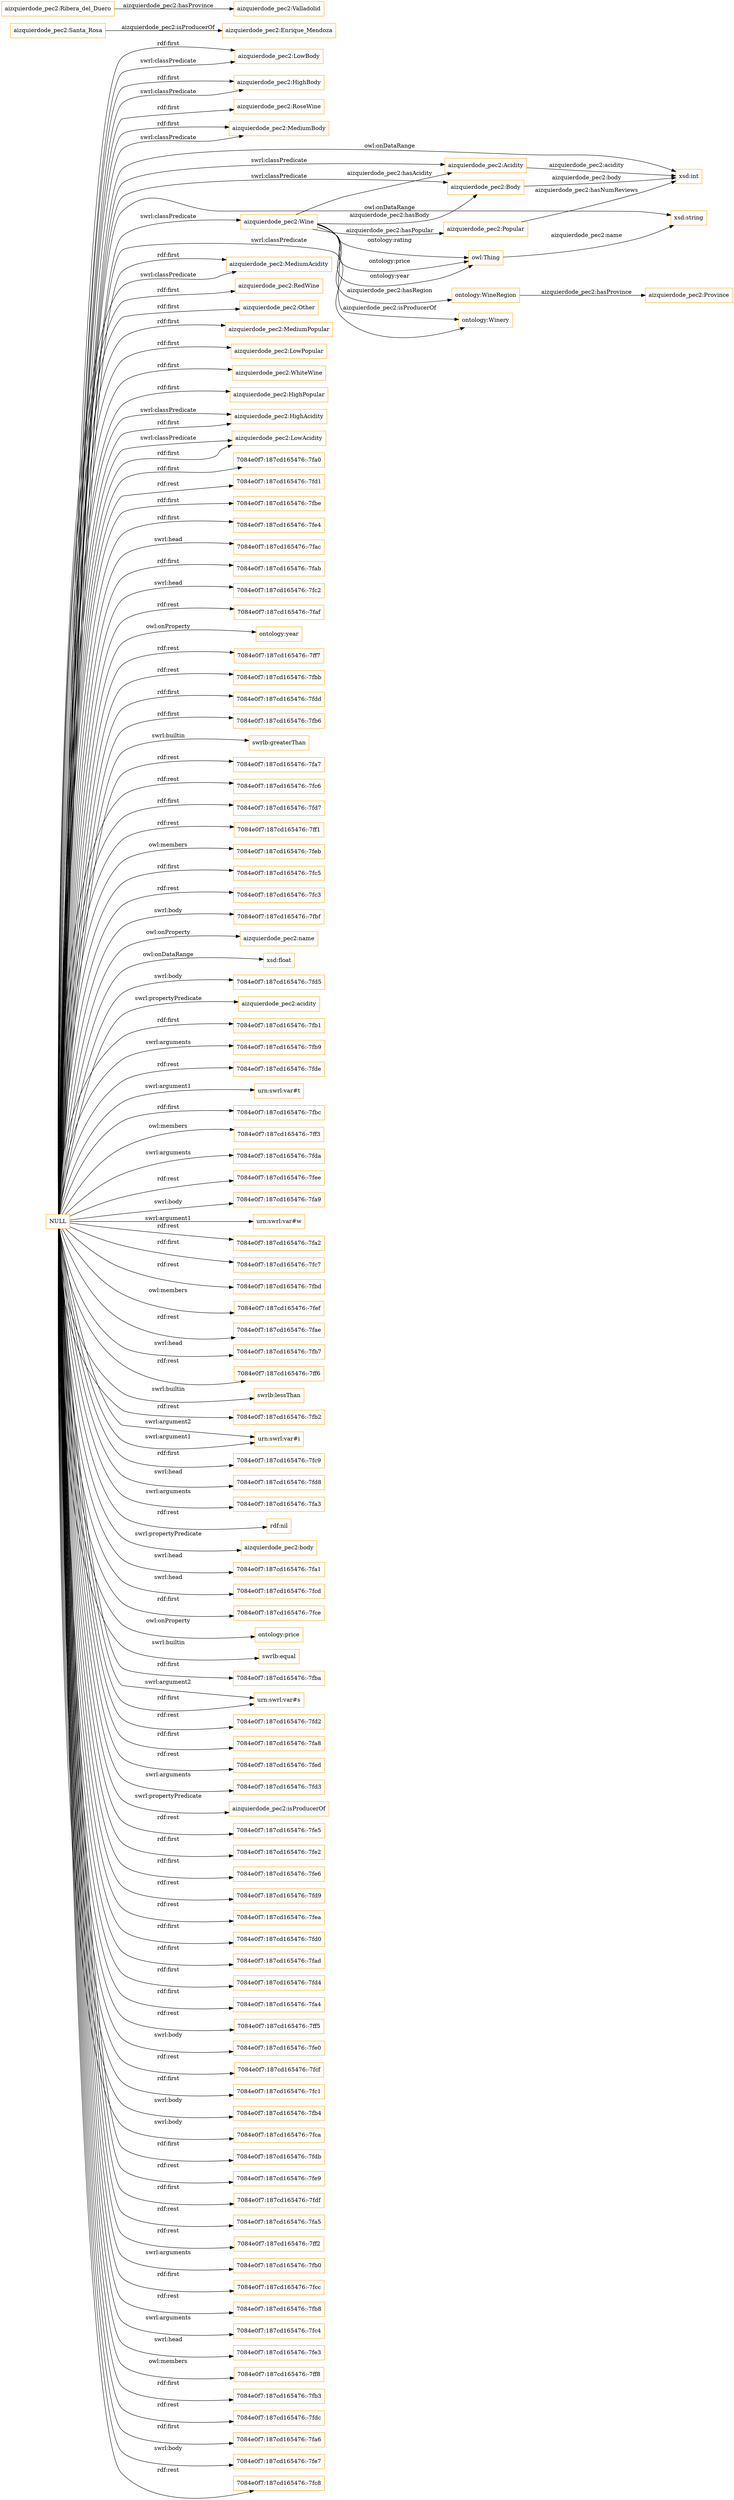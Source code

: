 digraph ar2dtool_diagram { 
rankdir=LR;
size="1501"
node [shape = rectangle, color="orange"]; "aizquierdode_pec2:LowBody" "aizquierdode_pec2:HighBody" "aizquierdode_pec2:RoseWine" "aizquierdode_pec2:MediumBody" "aizquierdode_pec2:Acidity" "aizquierdode_pec2:MediumAcidity" "aizquierdode_pec2:RedWine" "aizquierdode_pec2:Other" "aizquierdode_pec2:Wine" "aizquierdode_pec2:MediumPopular" "aizquierdode_pec2:Province" "ontology:Winery" "aizquierdode_pec2:LowPopular" "aizquierdode_pec2:Body" "aizquierdode_pec2:WhiteWine" "aizquierdode_pec2:Popular" "aizquierdode_pec2:HighPopular" "aizquierdode_pec2:HighAcidity" "ontology:WineRegion" "aizquierdode_pec2:LowAcidity" ; /*classes style*/
	"aizquierdode_pec2:Santa_Rosa" -> "aizquierdode_pec2:Enrique_Mendoza" [ label = "aizquierdode_pec2:isProducerOf" ];
	"NULL" -> "7084e0f7:187cd165476:-7fa0" [ label = "rdf:first" ];
	"NULL" -> "aizquierdode_pec2:HighBody" [ label = "swrl:classPredicate" ];
	"NULL" -> "7084e0f7:187cd165476:-7fd1" [ label = "rdf:rest" ];
	"NULL" -> "aizquierdode_pec2:Body" [ label = "swrl:classPredicate" ];
	"NULL" -> "7084e0f7:187cd165476:-7fbe" [ label = "rdf:first" ];
	"NULL" -> "7084e0f7:187cd165476:-7fe4" [ label = "rdf:first" ];
	"NULL" -> "7084e0f7:187cd165476:-7fac" [ label = "swrl:head" ];
	"NULL" -> "7084e0f7:187cd165476:-7fab" [ label = "rdf:first" ];
	"NULL" -> "7084e0f7:187cd165476:-7fc2" [ label = "swrl:head" ];
	"NULL" -> "7084e0f7:187cd165476:-7faf" [ label = "rdf:rest" ];
	"NULL" -> "ontology:year" [ label = "owl:onProperty" ];
	"NULL" -> "7084e0f7:187cd165476:-7ff7" [ label = "rdf:rest" ];
	"NULL" -> "7084e0f7:187cd165476:-7fbb" [ label = "rdf:rest" ];
	"NULL" -> "aizquierdode_pec2:Wine" [ label = "swrl:classPredicate" ];
	"NULL" -> "7084e0f7:187cd165476:-7fdd" [ label = "rdf:first" ];
	"NULL" -> "7084e0f7:187cd165476:-7fb6" [ label = "rdf:first" ];
	"NULL" -> "swrlb:greaterThan" [ label = "swrl:builtin" ];
	"NULL" -> "7084e0f7:187cd165476:-7fa7" [ label = "rdf:rest" ];
	"NULL" -> "aizquierdode_pec2:LowBody" [ label = "swrl:classPredicate" ];
	"NULL" -> "7084e0f7:187cd165476:-7fc6" [ label = "rdf:rest" ];
	"NULL" -> "7084e0f7:187cd165476:-7fd7" [ label = "rdf:first" ];
	"NULL" -> "aizquierdode_pec2:HighPopular" [ label = "rdf:first" ];
	"NULL" -> "aizquierdode_pec2:LowPopular" [ label = "rdf:first" ];
	"NULL" -> "7084e0f7:187cd165476:-7ff1" [ label = "rdf:rest" ];
	"NULL" -> "7084e0f7:187cd165476:-7feb" [ label = "owl:members" ];
	"NULL" -> "7084e0f7:187cd165476:-7fc5" [ label = "rdf:first" ];
	"NULL" -> "7084e0f7:187cd165476:-7fc3" [ label = "rdf:rest" ];
	"NULL" -> "7084e0f7:187cd165476:-7fbf" [ label = "swrl:body" ];
	"NULL" -> "aizquierdode_pec2:name" [ label = "owl:onProperty" ];
	"NULL" -> "xsd:float" [ label = "owl:onDataRange" ];
	"NULL" -> "7084e0f7:187cd165476:-7fd5" [ label = "swrl:body" ];
	"NULL" -> "aizquierdode_pec2:acidity" [ label = "swrl:propertyPredicate" ];
	"NULL" -> "aizquierdode_pec2:LowAcidity" [ label = "rdf:first" ];
	"NULL" -> "7084e0f7:187cd165476:-7fb1" [ label = "rdf:first" ];
	"NULL" -> "7084e0f7:187cd165476:-7fb9" [ label = "swrl:arguments" ];
	"NULL" -> "7084e0f7:187cd165476:-7fde" [ label = "rdf:rest" ];
	"NULL" -> "aizquierdode_pec2:WhiteWine" [ label = "rdf:first" ];
	"NULL" -> "urn:swrl:var#t" [ label = "swrl:argument1" ];
	"NULL" -> "7084e0f7:187cd165476:-7fbc" [ label = "rdf:first" ];
	"NULL" -> "7084e0f7:187cd165476:-7ff3" [ label = "owl:members" ];
	"NULL" -> "7084e0f7:187cd165476:-7fda" [ label = "swrl:arguments" ];
	"NULL" -> "7084e0f7:187cd165476:-7fee" [ label = "rdf:rest" ];
	"NULL" -> "7084e0f7:187cd165476:-7fa9" [ label = "swrl:body" ];
	"NULL" -> "urn:swrl:var#w" [ label = "swrl:argument1" ];
	"NULL" -> "ontology:Winery" [ label = "swrl:classPredicate" ];
	"NULL" -> "aizquierdode_pec2:MediumAcidity" [ label = "swrl:classPredicate" ];
	"NULL" -> "7084e0f7:187cd165476:-7fa2" [ label = "rdf:rest" ];
	"NULL" -> "7084e0f7:187cd165476:-7fc7" [ label = "rdf:first" ];
	"NULL" -> "7084e0f7:187cd165476:-7fbd" [ label = "rdf:rest" ];
	"NULL" -> "aizquierdode_pec2:RoseWine" [ label = "rdf:first" ];
	"NULL" -> "7084e0f7:187cd165476:-7fef" [ label = "owl:members" ];
	"NULL" -> "7084e0f7:187cd165476:-7fae" [ label = "rdf:rest" ];
	"NULL" -> "7084e0f7:187cd165476:-7fb7" [ label = "swrl:head" ];
	"NULL" -> "7084e0f7:187cd165476:-7ff6" [ label = "rdf:rest" ];
	"NULL" -> "swrlb:lessThan" [ label = "swrl:builtin" ];
	"NULL" -> "7084e0f7:187cd165476:-7fb2" [ label = "rdf:rest" ];
	"NULL" -> "urn:swrl:var#i" [ label = "swrl:argument1" ];
	"NULL" -> "7084e0f7:187cd165476:-7fc9" [ label = "rdf:first" ];
	"NULL" -> "7084e0f7:187cd165476:-7fd8" [ label = "swrl:head" ];
	"NULL" -> "7084e0f7:187cd165476:-7fa3" [ label = "swrl:arguments" ];
	"NULL" -> "aizquierdode_pec2:RedWine" [ label = "rdf:first" ];
	"NULL" -> "rdf:nil" [ label = "rdf:rest" ];
	"NULL" -> "aizquierdode_pec2:body" [ label = "swrl:propertyPredicate" ];
	"NULL" -> "7084e0f7:187cd165476:-7fa1" [ label = "swrl:head" ];
	"NULL" -> "7084e0f7:187cd165476:-7fcd" [ label = "swrl:head" ];
	"NULL" -> "aizquierdode_pec2:HighAcidity" [ label = "rdf:first" ];
	"NULL" -> "7084e0f7:187cd165476:-7fce" [ label = "rdf:first" ];
	"NULL" -> "ontology:price" [ label = "owl:onProperty" ];
	"NULL" -> "aizquierdode_pec2:MediumPopular" [ label = "rdf:first" ];
	"NULL" -> "swrlb:equal" [ label = "swrl:builtin" ];
	"NULL" -> "7084e0f7:187cd165476:-7fba" [ label = "rdf:first" ];
	"NULL" -> "aizquierdode_pec2:LowBody" [ label = "rdf:first" ];
	"NULL" -> "urn:swrl:var#s" [ label = "rdf:first" ];
	"NULL" -> "7084e0f7:187cd165476:-7fd2" [ label = "rdf:rest" ];
	"NULL" -> "7084e0f7:187cd165476:-7fa8" [ label = "rdf:first" ];
	"NULL" -> "aizquierdode_pec2:MediumAcidity" [ label = "rdf:first" ];
	"NULL" -> "7084e0f7:187cd165476:-7fed" [ label = "rdf:rest" ];
	"NULL" -> "7084e0f7:187cd165476:-7fd3" [ label = "swrl:arguments" ];
	"NULL" -> "aizquierdode_pec2:isProducerOf" [ label = "swrl:propertyPredicate" ];
	"NULL" -> "7084e0f7:187cd165476:-7fe5" [ label = "rdf:rest" ];
	"NULL" -> "7084e0f7:187cd165476:-7fe2" [ label = "rdf:first" ];
	"NULL" -> "aizquierdode_pec2:MediumBody" [ label = "swrl:classPredicate" ];
	"NULL" -> "urn:swrl:var#s" [ label = "swrl:argument2" ];
	"NULL" -> "7084e0f7:187cd165476:-7fe6" [ label = "rdf:first" ];
	"NULL" -> "7084e0f7:187cd165476:-7fd9" [ label = "rdf:rest" ];
	"NULL" -> "aizquierdode_pec2:LowAcidity" [ label = "swrl:classPredicate" ];
	"NULL" -> "aizquierdode_pec2:MediumBody" [ label = "rdf:first" ];
	"NULL" -> "7084e0f7:187cd165476:-7fea" [ label = "rdf:rest" ];
	"NULL" -> "7084e0f7:187cd165476:-7fd0" [ label = "rdf:first" ];
	"NULL" -> "7084e0f7:187cd165476:-7fad" [ label = "rdf:first" ];
	"NULL" -> "xsd:string" [ label = "owl:onDataRange" ];
	"NULL" -> "7084e0f7:187cd165476:-7fd4" [ label = "rdf:first" ];
	"NULL" -> "7084e0f7:187cd165476:-7fa4" [ label = "rdf:first" ];
	"NULL" -> "7084e0f7:187cd165476:-7ff5" [ label = "rdf:rest" ];
	"NULL" -> "7084e0f7:187cd165476:-7fe0" [ label = "swrl:body" ];
	"NULL" -> "7084e0f7:187cd165476:-7fcf" [ label = "rdf:rest" ];
	"NULL" -> "7084e0f7:187cd165476:-7fc1" [ label = "rdf:first" ];
	"NULL" -> "7084e0f7:187cd165476:-7fb4" [ label = "swrl:body" ];
	"NULL" -> "7084e0f7:187cd165476:-7fca" [ label = "swrl:body" ];
	"NULL" -> "7084e0f7:187cd165476:-7fdb" [ label = "rdf:first" ];
	"NULL" -> "7084e0f7:187cd165476:-7fe9" [ label = "rdf:rest" ];
	"NULL" -> "urn:swrl:var#i" [ label = "swrl:argument2" ];
	"NULL" -> "7084e0f7:187cd165476:-7fdf" [ label = "rdf:first" ];
	"NULL" -> "aizquierdode_pec2:HighAcidity" [ label = "swrl:classPredicate" ];
	"NULL" -> "7084e0f7:187cd165476:-7fa5" [ label = "rdf:rest" ];
	"NULL" -> "7084e0f7:187cd165476:-7ff2" [ label = "rdf:rest" ];
	"NULL" -> "7084e0f7:187cd165476:-7fb0" [ label = "swrl:arguments" ];
	"NULL" -> "7084e0f7:187cd165476:-7fcc" [ label = "rdf:first" ];
	"NULL" -> "7084e0f7:187cd165476:-7fb8" [ label = "rdf:rest" ];
	"NULL" -> "7084e0f7:187cd165476:-7fc4" [ label = "swrl:arguments" ];
	"NULL" -> "7084e0f7:187cd165476:-7fe3" [ label = "swrl:head" ];
	"NULL" -> "xsd:int" [ label = "owl:onDataRange" ];
	"NULL" -> "7084e0f7:187cd165476:-7ff8" [ label = "owl:members" ];
	"NULL" -> "aizquierdode_pec2:HighBody" [ label = "rdf:first" ];
	"NULL" -> "7084e0f7:187cd165476:-7fb3" [ label = "rdf:first" ];
	"NULL" -> "aizquierdode_pec2:Acidity" [ label = "swrl:classPredicate" ];
	"NULL" -> "7084e0f7:187cd165476:-7fdc" [ label = "rdf:rest" ];
	"NULL" -> "7084e0f7:187cd165476:-7fa6" [ label = "rdf:first" ];
	"NULL" -> "aizquierdode_pec2:Other" [ label = "rdf:first" ];
	"NULL" -> "7084e0f7:187cd165476:-7fe7" [ label = "swrl:body" ];
	"NULL" -> "7084e0f7:187cd165476:-7fc8" [ label = "rdf:rest" ];
	"aizquierdode_pec2:Ribera_del_Duero" -> "aizquierdode_pec2:Valladolid" [ label = "aizquierdode_pec2:hasProvince" ];
	"owl:Thing" -> "xsd:string" [ label = "aizquierdode_pec2:name" ];
	"aizquierdode_pec2:Popular" -> "xsd:int" [ label = "aizquierdode_pec2:hasNumReviews" ];
	"aizquierdode_pec2:Wine" -> "ontology:WineRegion" [ label = "aizquierdode_pec2:hasRegion" ];
	"aizquierdode_pec2:Acidity" -> "xsd:int" [ label = "aizquierdode_pec2:acidity" ];
	"aizquierdode_pec2:Wine" -> "owl:Thing" [ label = "ontology:rating" ];
	"aizquierdode_pec2:Wine" -> "ontology:Winery" [ label = "aizquierdode_pec2:isProducerOf" ];
	"aizquierdode_pec2:Wine" -> "aizquierdode_pec2:Body" [ label = "aizquierdode_pec2:hasBody" ];
	"aizquierdode_pec2:Wine" -> "aizquierdode_pec2:Popular" [ label = "aizquierdode_pec2:hasPopular" ];
	"aizquierdode_pec2:Wine" -> "owl:Thing" [ label = "ontology:price" ];
	"aizquierdode_pec2:Wine" -> "owl:Thing" [ label = "ontology:year" ];
	"ontology:WineRegion" -> "aizquierdode_pec2:Province" [ label = "aizquierdode_pec2:hasProvince" ];
	"aizquierdode_pec2:Body" -> "xsd:int" [ label = "aizquierdode_pec2:body" ];
	"aizquierdode_pec2:Wine" -> "aizquierdode_pec2:Acidity" [ label = "aizquierdode_pec2:hasAcidity" ];

}
